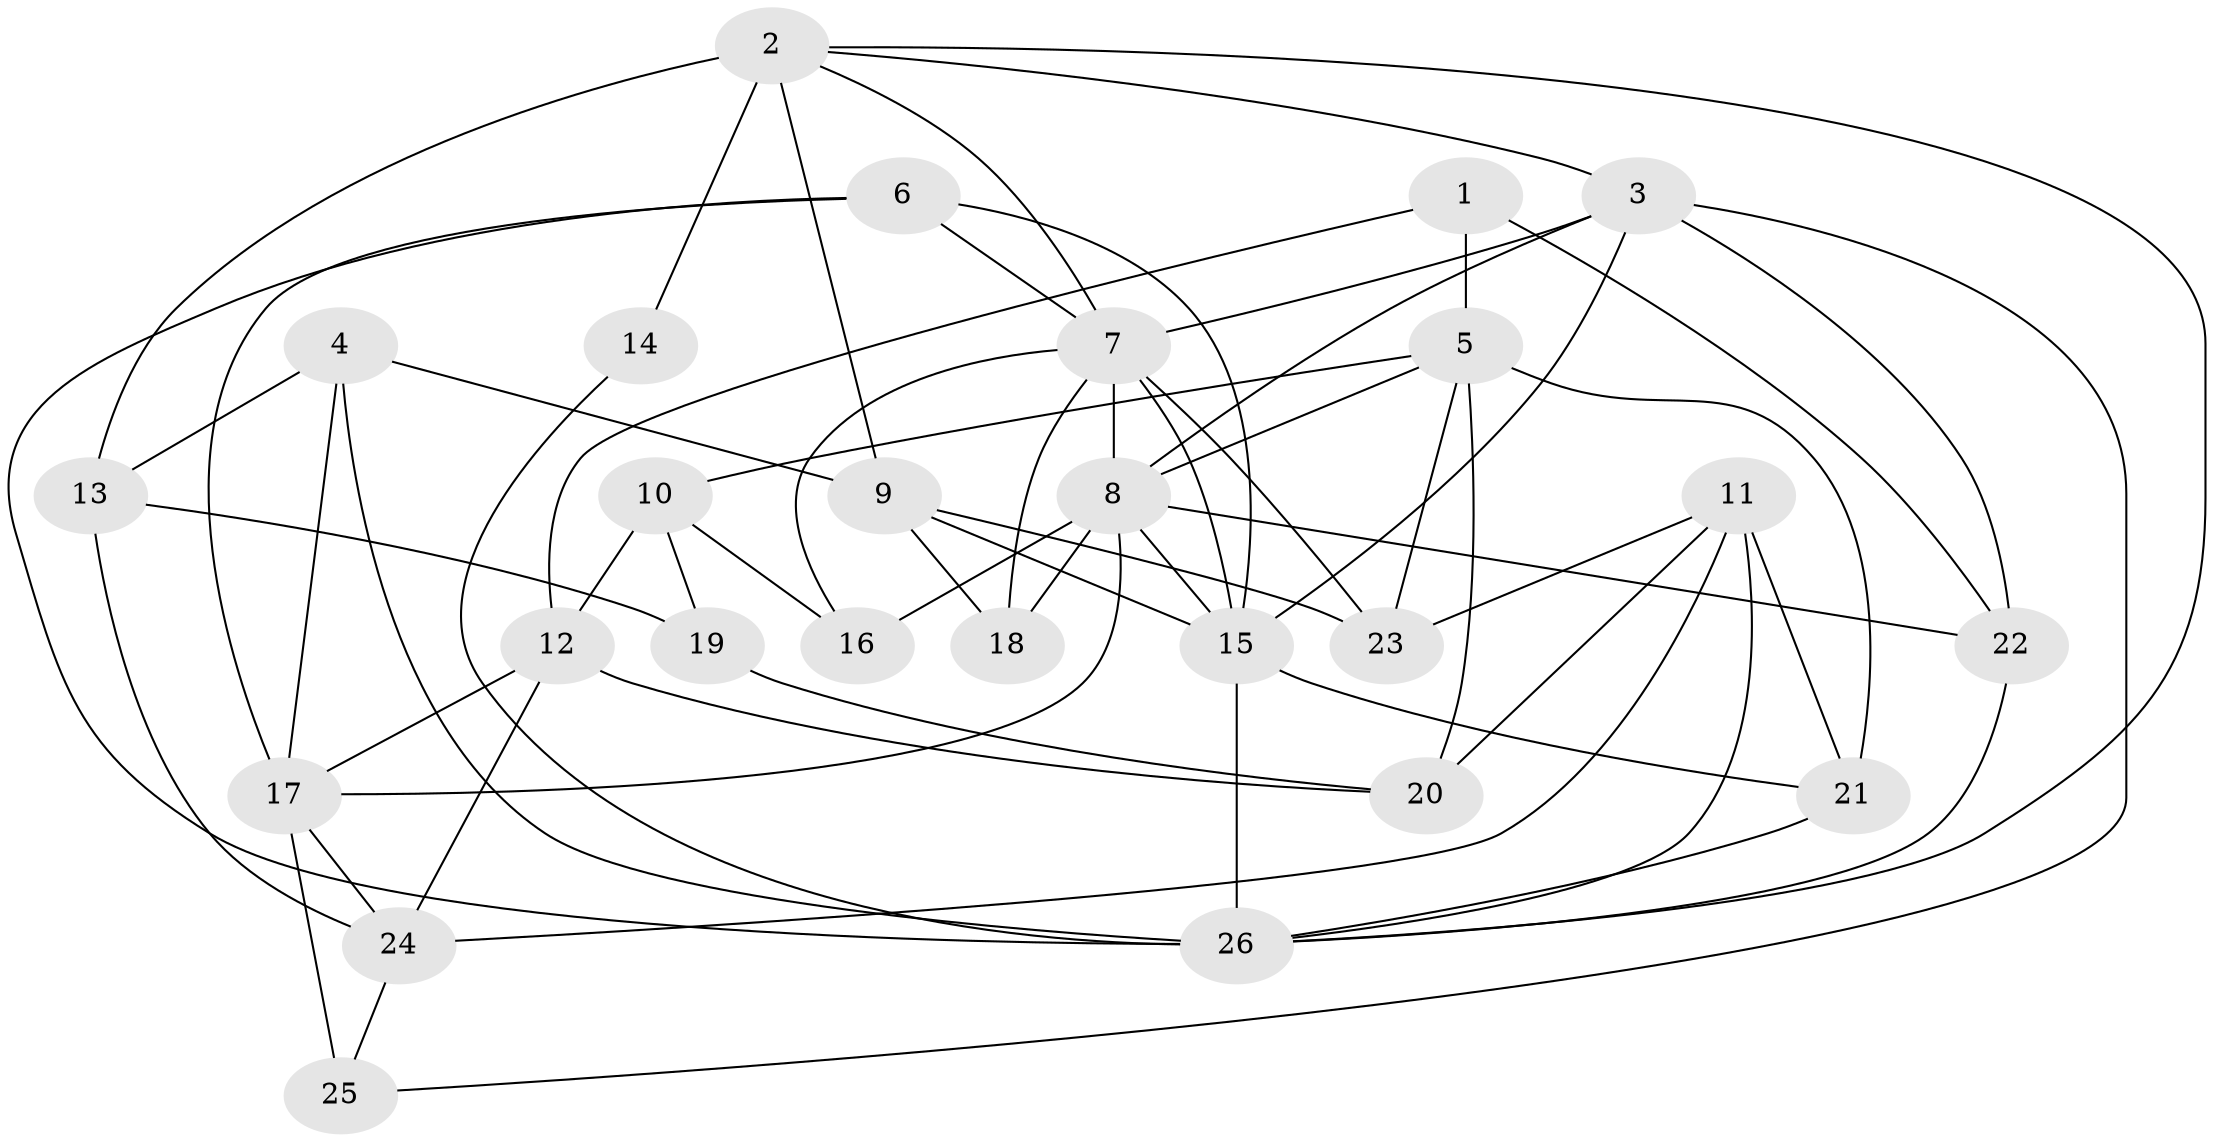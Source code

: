 // original degree distribution, {4: 0.28846153846153844, 5: 0.17307692307692307, 3: 0.2692307692307692, 6: 0.057692307692307696, 2: 0.1346153846153846, 7: 0.057692307692307696, 8: 0.019230769230769232}
// Generated by graph-tools (version 1.1) at 2025/01/03/09/25 03:01:59]
// undirected, 26 vertices, 62 edges
graph export_dot {
graph [start="1"]
  node [color=gray90,style=filled];
  1;
  2;
  3;
  4;
  5;
  6;
  7;
  8;
  9;
  10;
  11;
  12;
  13;
  14;
  15;
  16;
  17;
  18;
  19;
  20;
  21;
  22;
  23;
  24;
  25;
  26;
  1 -- 5 [weight=1.0];
  1 -- 12 [weight=1.0];
  1 -- 22 [weight=1.0];
  2 -- 3 [weight=1.0];
  2 -- 7 [weight=1.0];
  2 -- 9 [weight=2.0];
  2 -- 13 [weight=1.0];
  2 -- 14 [weight=1.0];
  2 -- 26 [weight=1.0];
  3 -- 7 [weight=1.0];
  3 -- 8 [weight=1.0];
  3 -- 15 [weight=1.0];
  3 -- 22 [weight=1.0];
  3 -- 25 [weight=1.0];
  4 -- 9 [weight=1.0];
  4 -- 13 [weight=1.0];
  4 -- 17 [weight=1.0];
  4 -- 26 [weight=1.0];
  5 -- 8 [weight=1.0];
  5 -- 10 [weight=1.0];
  5 -- 20 [weight=1.0];
  5 -- 21 [weight=1.0];
  5 -- 23 [weight=2.0];
  6 -- 7 [weight=1.0];
  6 -- 15 [weight=1.0];
  6 -- 17 [weight=1.0];
  6 -- 26 [weight=1.0];
  7 -- 8 [weight=1.0];
  7 -- 15 [weight=1.0];
  7 -- 16 [weight=1.0];
  7 -- 18 [weight=1.0];
  7 -- 23 [weight=2.0];
  8 -- 15 [weight=1.0];
  8 -- 16 [weight=1.0];
  8 -- 17 [weight=2.0];
  8 -- 18 [weight=2.0];
  8 -- 22 [weight=1.0];
  9 -- 15 [weight=1.0];
  9 -- 18 [weight=2.0];
  9 -- 23 [weight=1.0];
  10 -- 12 [weight=1.0];
  10 -- 16 [weight=1.0];
  10 -- 19 [weight=1.0];
  11 -- 20 [weight=1.0];
  11 -- 21 [weight=1.0];
  11 -- 23 [weight=1.0];
  11 -- 24 [weight=1.0];
  11 -- 26 [weight=1.0];
  12 -- 17 [weight=2.0];
  12 -- 20 [weight=1.0];
  12 -- 24 [weight=2.0];
  13 -- 19 [weight=1.0];
  13 -- 24 [weight=1.0];
  14 -- 26 [weight=1.0];
  15 -- 21 [weight=1.0];
  15 -- 26 [weight=3.0];
  17 -- 24 [weight=1.0];
  17 -- 25 [weight=2.0];
  19 -- 20 [weight=1.0];
  21 -- 26 [weight=2.0];
  22 -- 26 [weight=1.0];
  24 -- 25 [weight=1.0];
}
